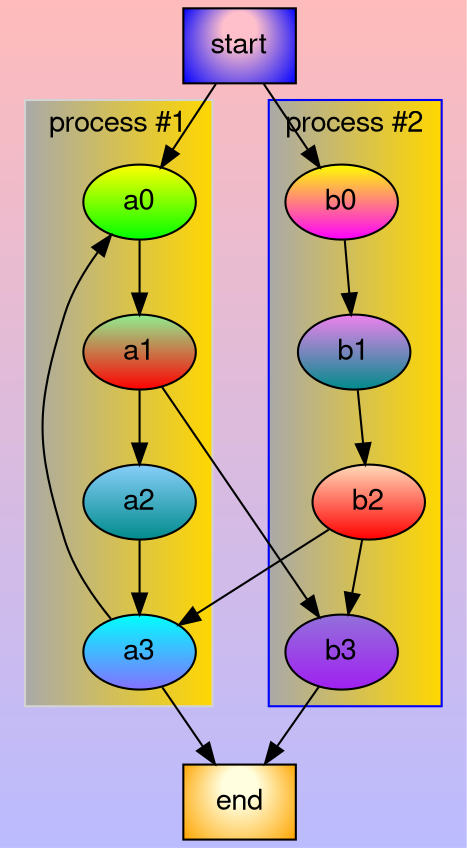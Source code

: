 digraph G {bgcolor="#0000FF44:#FF000044" gradientangle=90
	fontname="Helvetica,Arial,sans-serif"
	node [fontname="Helvetica,Arial,sans-serif"]
	edge [fontname="Helvetica,Arial,sans-serif"]

	subgraph cluster_0 {
		style=filled;
		color=lightgrey;
		fillcolor="darkgray:gold";
		gradientangle=0
		node [fillcolor="yellow:green" style=filled gradientangle=270] a0;
		node [fillcolor="lightgreen:red"] a1;
		node [fillcolor="lightskyblue:darkcyan"] a2;
		node [fillcolor="cyan:lightslateblue"] a3;

		a0 -> a1 -> a2 -> a3;
		label = "process #1";
	}

	subgraph cluster_1 {
		node [fillcolor="yellow:magenta" 
			 style=filled gradientangle=270] b0;
		node [fillcolor="violet:darkcyan"] b1;
		node [fillcolor="peachpuff:red"] b2;
		node [fillcolor="mediumpurple:purple"] b3;

		b0 -> b1 -> b2 -> b3;
		label = "process #2";
		color=blue
		fillcolor="darkgray:gold";
		gradientangle=0
		style=filled;
	}
	start -> a0;
	start -> b0;
	a1 -> b3;
	b2 -> a3;
	a3 -> a0;
	a3 -> end;
	b3 -> end;

	start [shape=box ,
		fillcolor="pink:blue",
		gradientangle=90,
		style=radial];
	end [shape=box,
		fillcolor="lightyellow:orange",
		style=radial,
		gradientangle=90];
}